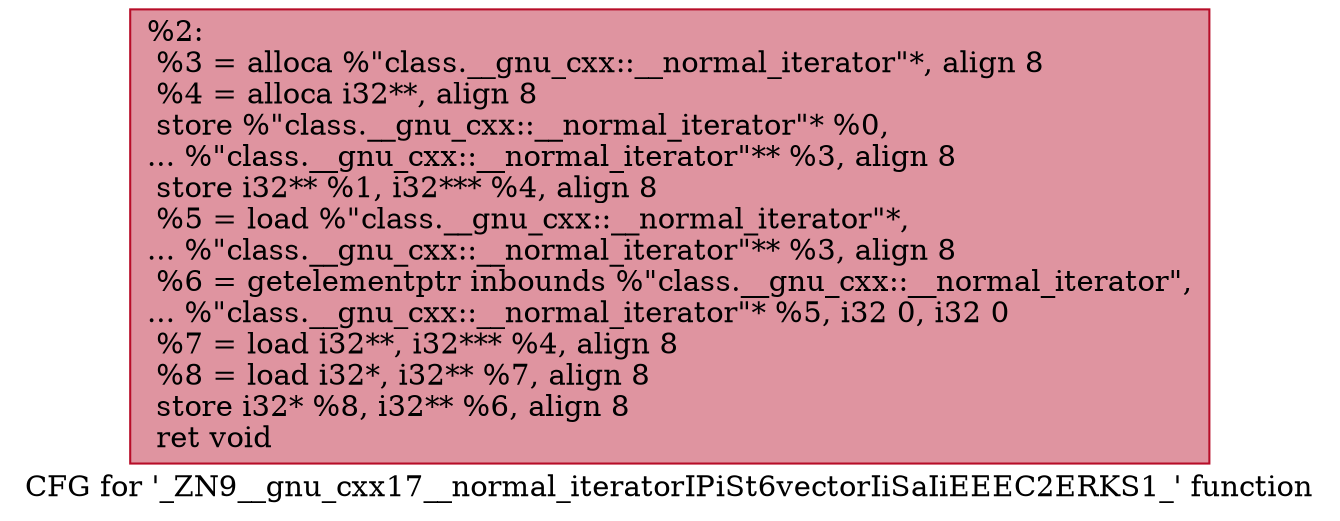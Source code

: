 digraph "CFG for '_ZN9__gnu_cxx17__normal_iteratorIPiSt6vectorIiSaIiEEEC2ERKS1_' function" {
	label="CFG for '_ZN9__gnu_cxx17__normal_iteratorIPiSt6vectorIiSaIiEEEC2ERKS1_' function";

	Node0x55d864f7baf0 [shape=record,color="#b70d28ff", style=filled, fillcolor="#b70d2870",label="{%2:\l  %3 = alloca %\"class.__gnu_cxx::__normal_iterator\"*, align 8\l  %4 = alloca i32**, align 8\l  store %\"class.__gnu_cxx::__normal_iterator\"* %0,\l... %\"class.__gnu_cxx::__normal_iterator\"** %3, align 8\l  store i32** %1, i32*** %4, align 8\l  %5 = load %\"class.__gnu_cxx::__normal_iterator\"*,\l... %\"class.__gnu_cxx::__normal_iterator\"** %3, align 8\l  %6 = getelementptr inbounds %\"class.__gnu_cxx::__normal_iterator\",\l... %\"class.__gnu_cxx::__normal_iterator\"* %5, i32 0, i32 0\l  %7 = load i32**, i32*** %4, align 8\l  %8 = load i32*, i32** %7, align 8\l  store i32* %8, i32** %6, align 8\l  ret void\l}"];
}

